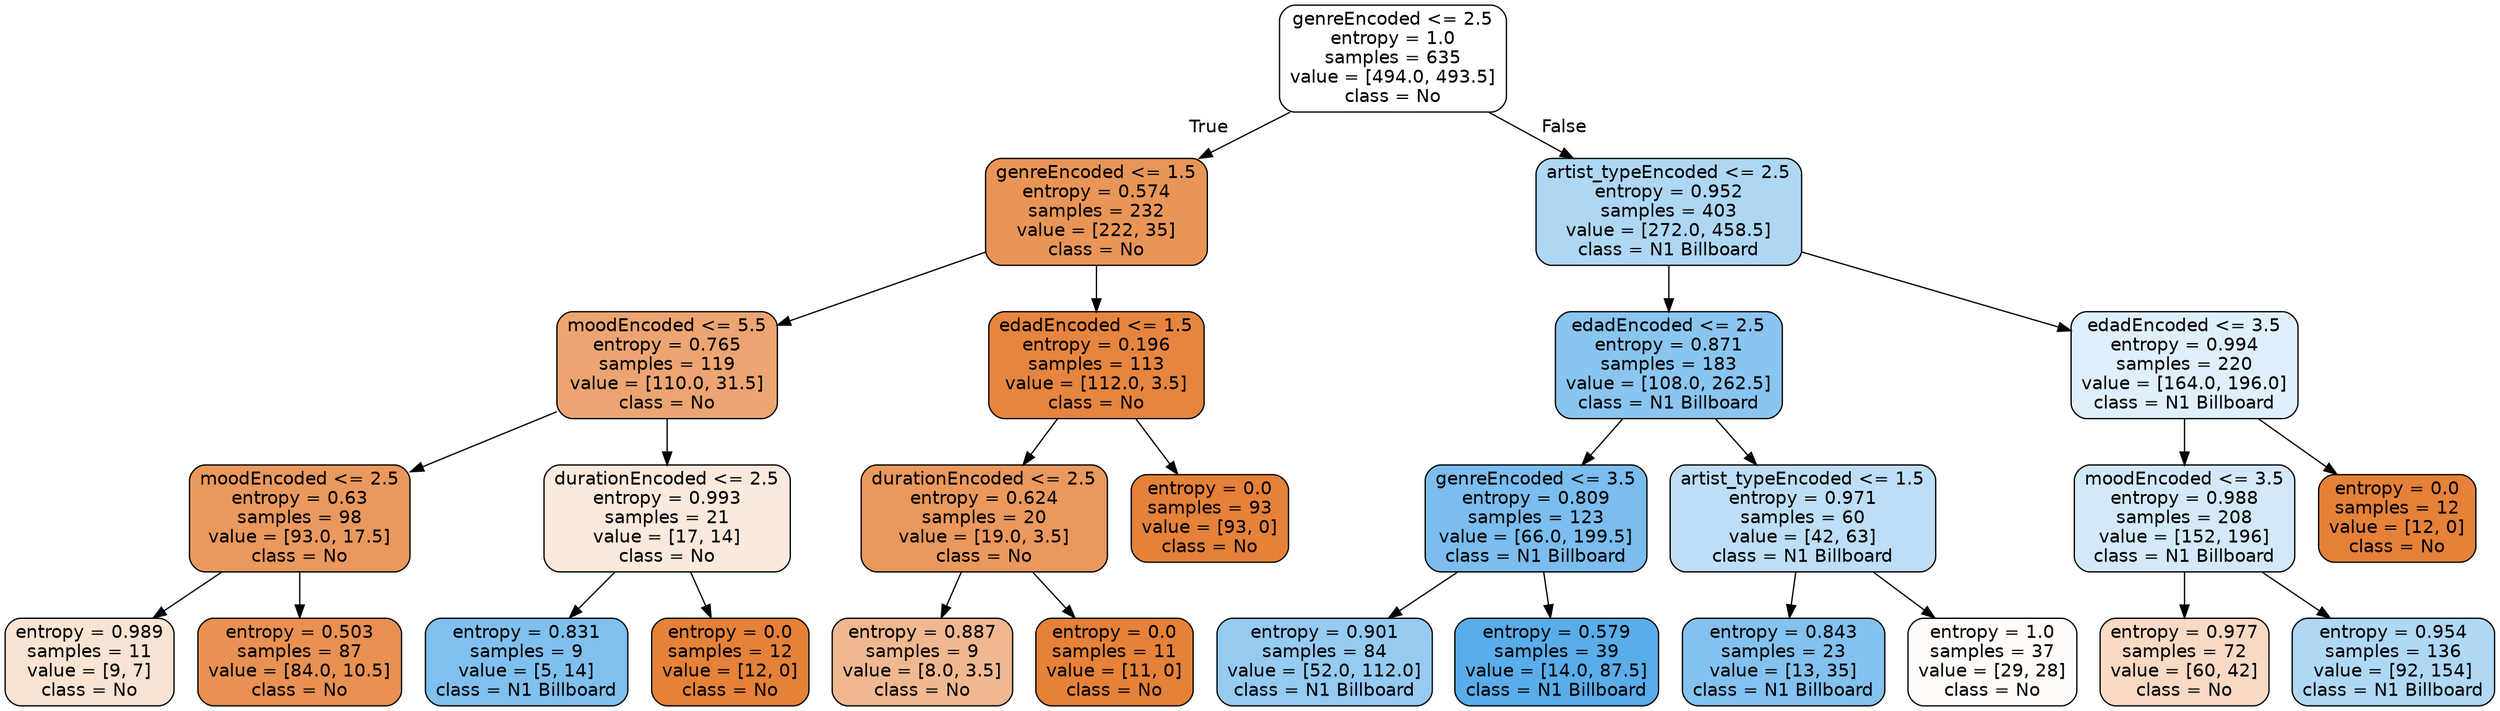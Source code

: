 digraph Tree {
node [shape=box, style="filled, rounded", color="black", fontname="helvetica"] ;
edge [fontname="helvetica"] ;
0 [label="genreEncoded <= 2.5\nentropy = 1.0\nsamples = 635\nvalue = [494.0, 493.5]\nclass = No", fillcolor="#ffffff"] ;
1 [label="genreEncoded <= 1.5\nentropy = 0.574\nsamples = 232\nvalue = [222, 35]\nclass = No", fillcolor="#e99558"] ;
0 -> 1 [labeldistance=2.5, labelangle=45, headlabel="True"] ;
2 [label="moodEncoded <= 5.5\nentropy = 0.765\nsamples = 119\nvalue = [110.0, 31.5]\nclass = No", fillcolor="#eca572"] ;
1 -> 2 ;
3 [label="moodEncoded <= 2.5\nentropy = 0.63\nsamples = 98\nvalue = [93.0, 17.5]\nclass = No", fillcolor="#ea995e"] ;
2 -> 3 ;
4 [label="entropy = 0.989\nsamples = 11\nvalue = [9, 7]\nclass = No", fillcolor="#f9e3d3"] ;
3 -> 4 ;
5 [label="entropy = 0.503\nsamples = 87\nvalue = [84.0, 10.5]\nclass = No", fillcolor="#e89152"] ;
3 -> 5 ;
6 [label="durationEncoded <= 2.5\nentropy = 0.993\nsamples = 21\nvalue = [17, 14]\nclass = No", fillcolor="#fae9dc"] ;
2 -> 6 ;
7 [label="entropy = 0.831\nsamples = 9\nvalue = [5, 14]\nclass = N1 Billboard", fillcolor="#80c0ee"] ;
6 -> 7 ;
8 [label="entropy = 0.0\nsamples = 12\nvalue = [12, 0]\nclass = No", fillcolor="#e58139"] ;
6 -> 8 ;
9 [label="edadEncoded <= 1.5\nentropy = 0.196\nsamples = 113\nvalue = [112.0, 3.5]\nclass = No", fillcolor="#e6853f"] ;
1 -> 9 ;
10 [label="durationEncoded <= 2.5\nentropy = 0.624\nsamples = 20\nvalue = [19.0, 3.5]\nclass = No", fillcolor="#ea985d"] ;
9 -> 10 ;
11 [label="entropy = 0.887\nsamples = 9\nvalue = [8.0, 3.5]\nclass = No", fillcolor="#f0b890"] ;
10 -> 11 ;
12 [label="entropy = 0.0\nsamples = 11\nvalue = [11, 0]\nclass = No", fillcolor="#e58139"] ;
10 -> 12 ;
13 [label="entropy = 0.0\nsamples = 93\nvalue = [93, 0]\nclass = No", fillcolor="#e58139"] ;
9 -> 13 ;
14 [label="artist_typeEncoded <= 2.5\nentropy = 0.952\nsamples = 403\nvalue = [272.0, 458.5]\nclass = N1 Billboard", fillcolor="#aed7f4"] ;
0 -> 14 [labeldistance=2.5, labelangle=-45, headlabel="False"] ;
15 [label="edadEncoded <= 2.5\nentropy = 0.871\nsamples = 183\nvalue = [108.0, 262.5]\nclass = N1 Billboard", fillcolor="#8ac5f0"] ;
14 -> 15 ;
16 [label="genreEncoded <= 3.5\nentropy = 0.809\nsamples = 123\nvalue = [66.0, 199.5]\nclass = N1 Billboard", fillcolor="#7bbdee"] ;
15 -> 16 ;
17 [label="entropy = 0.901\nsamples = 84\nvalue = [52.0, 112.0]\nclass = N1 Billboard", fillcolor="#95caf1"] ;
16 -> 17 ;
18 [label="entropy = 0.579\nsamples = 39\nvalue = [14.0, 87.5]\nclass = N1 Billboard", fillcolor="#59ade9"] ;
16 -> 18 ;
19 [label="artist_typeEncoded <= 1.5\nentropy = 0.971\nsamples = 60\nvalue = [42, 63]\nclass = N1 Billboard", fillcolor="#bddef6"] ;
15 -> 19 ;
20 [label="entropy = 0.843\nsamples = 23\nvalue = [13, 35]\nclass = N1 Billboard", fillcolor="#83c1ef"] ;
19 -> 20 ;
21 [label="entropy = 1.0\nsamples = 37\nvalue = [29, 28]\nclass = No", fillcolor="#fefbf8"] ;
19 -> 21 ;
22 [label="edadEncoded <= 3.5\nentropy = 0.994\nsamples = 220\nvalue = [164.0, 196.0]\nclass = N1 Billboard", fillcolor="#dfeffb"] ;
14 -> 22 ;
23 [label="moodEncoded <= 3.5\nentropy = 0.988\nsamples = 208\nvalue = [152, 196]\nclass = N1 Billboard", fillcolor="#d3e9f9"] ;
22 -> 23 ;
24 [label="entropy = 0.977\nsamples = 72\nvalue = [60, 42]\nclass = No", fillcolor="#f7d9c4"] ;
23 -> 24 ;
25 [label="entropy = 0.954\nsamples = 136\nvalue = [92, 154]\nclass = N1 Billboard", fillcolor="#afd8f5"] ;
23 -> 25 ;
26 [label="entropy = 0.0\nsamples = 12\nvalue = [12, 0]\nclass = No", fillcolor="#e58139"] ;
22 -> 26 ;
}